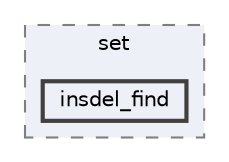digraph "external/libcds/test/stress/set/insdel_find"
{
 // LATEX_PDF_SIZE
  bgcolor="transparent";
  edge [fontname=Helvetica,fontsize=10,labelfontname=Helvetica,labelfontsize=10];
  node [fontname=Helvetica,fontsize=10,shape=box,height=0.2,width=0.4];
  compound=true
  subgraph clusterdir_6cd1720c94157b6237a5350fa8110395 {
    graph [ bgcolor="#edf0f7", pencolor="grey50", label="set", fontname=Helvetica,fontsize=10 style="filled,dashed", URL="dir_6cd1720c94157b6237a5350fa8110395.html",tooltip=""]
  dir_8adccd35e4ffb916275c9c5b86b741df [label="insdel_find", fillcolor="#edf0f7", color="grey25", style="filled,bold", URL="dir_8adccd35e4ffb916275c9c5b86b741df.html",tooltip=""];
  }
}
